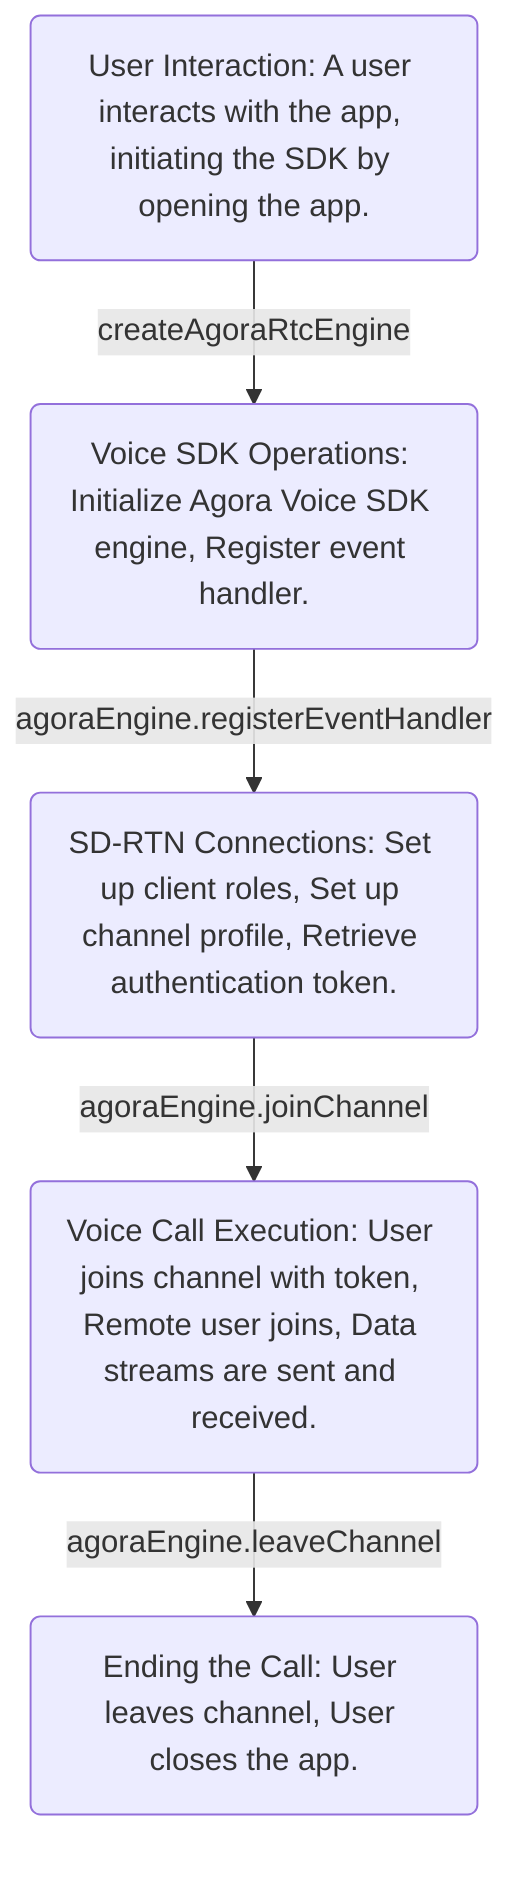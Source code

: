flowchart TB
    User_Interaction("User Interaction: A user interacts with the app, initiating the SDK by opening the app.")
    Voice_SDK_Operations("Voice SDK Operations: Initialize Agora Voice SDK engine, Register event handler.")
    SD_RTN_Connections("SD-RTN Connections: Set up client roles, Set up channel profile, Retrieve authentication token.")
    Voice_Call_Execution("Voice Call Execution: User joins channel with token, Remote user joins, Data streams are sent and received.")
    Ending_the_Call("Ending the Call: User leaves channel, User closes the app.")

    User_Interaction -->|createAgoraRtcEngine| Voice_SDK_Operations
    Voice_SDK_Operations -->|agoraEngine.registerEventHandler| SD_RTN_Connections
    SD_RTN_Connections -->|agoraEngine.joinChannel| Voice_Call_Execution
    Voice_Call_Execution -->|agoraEngine.leaveChannel| Ending_the_Call